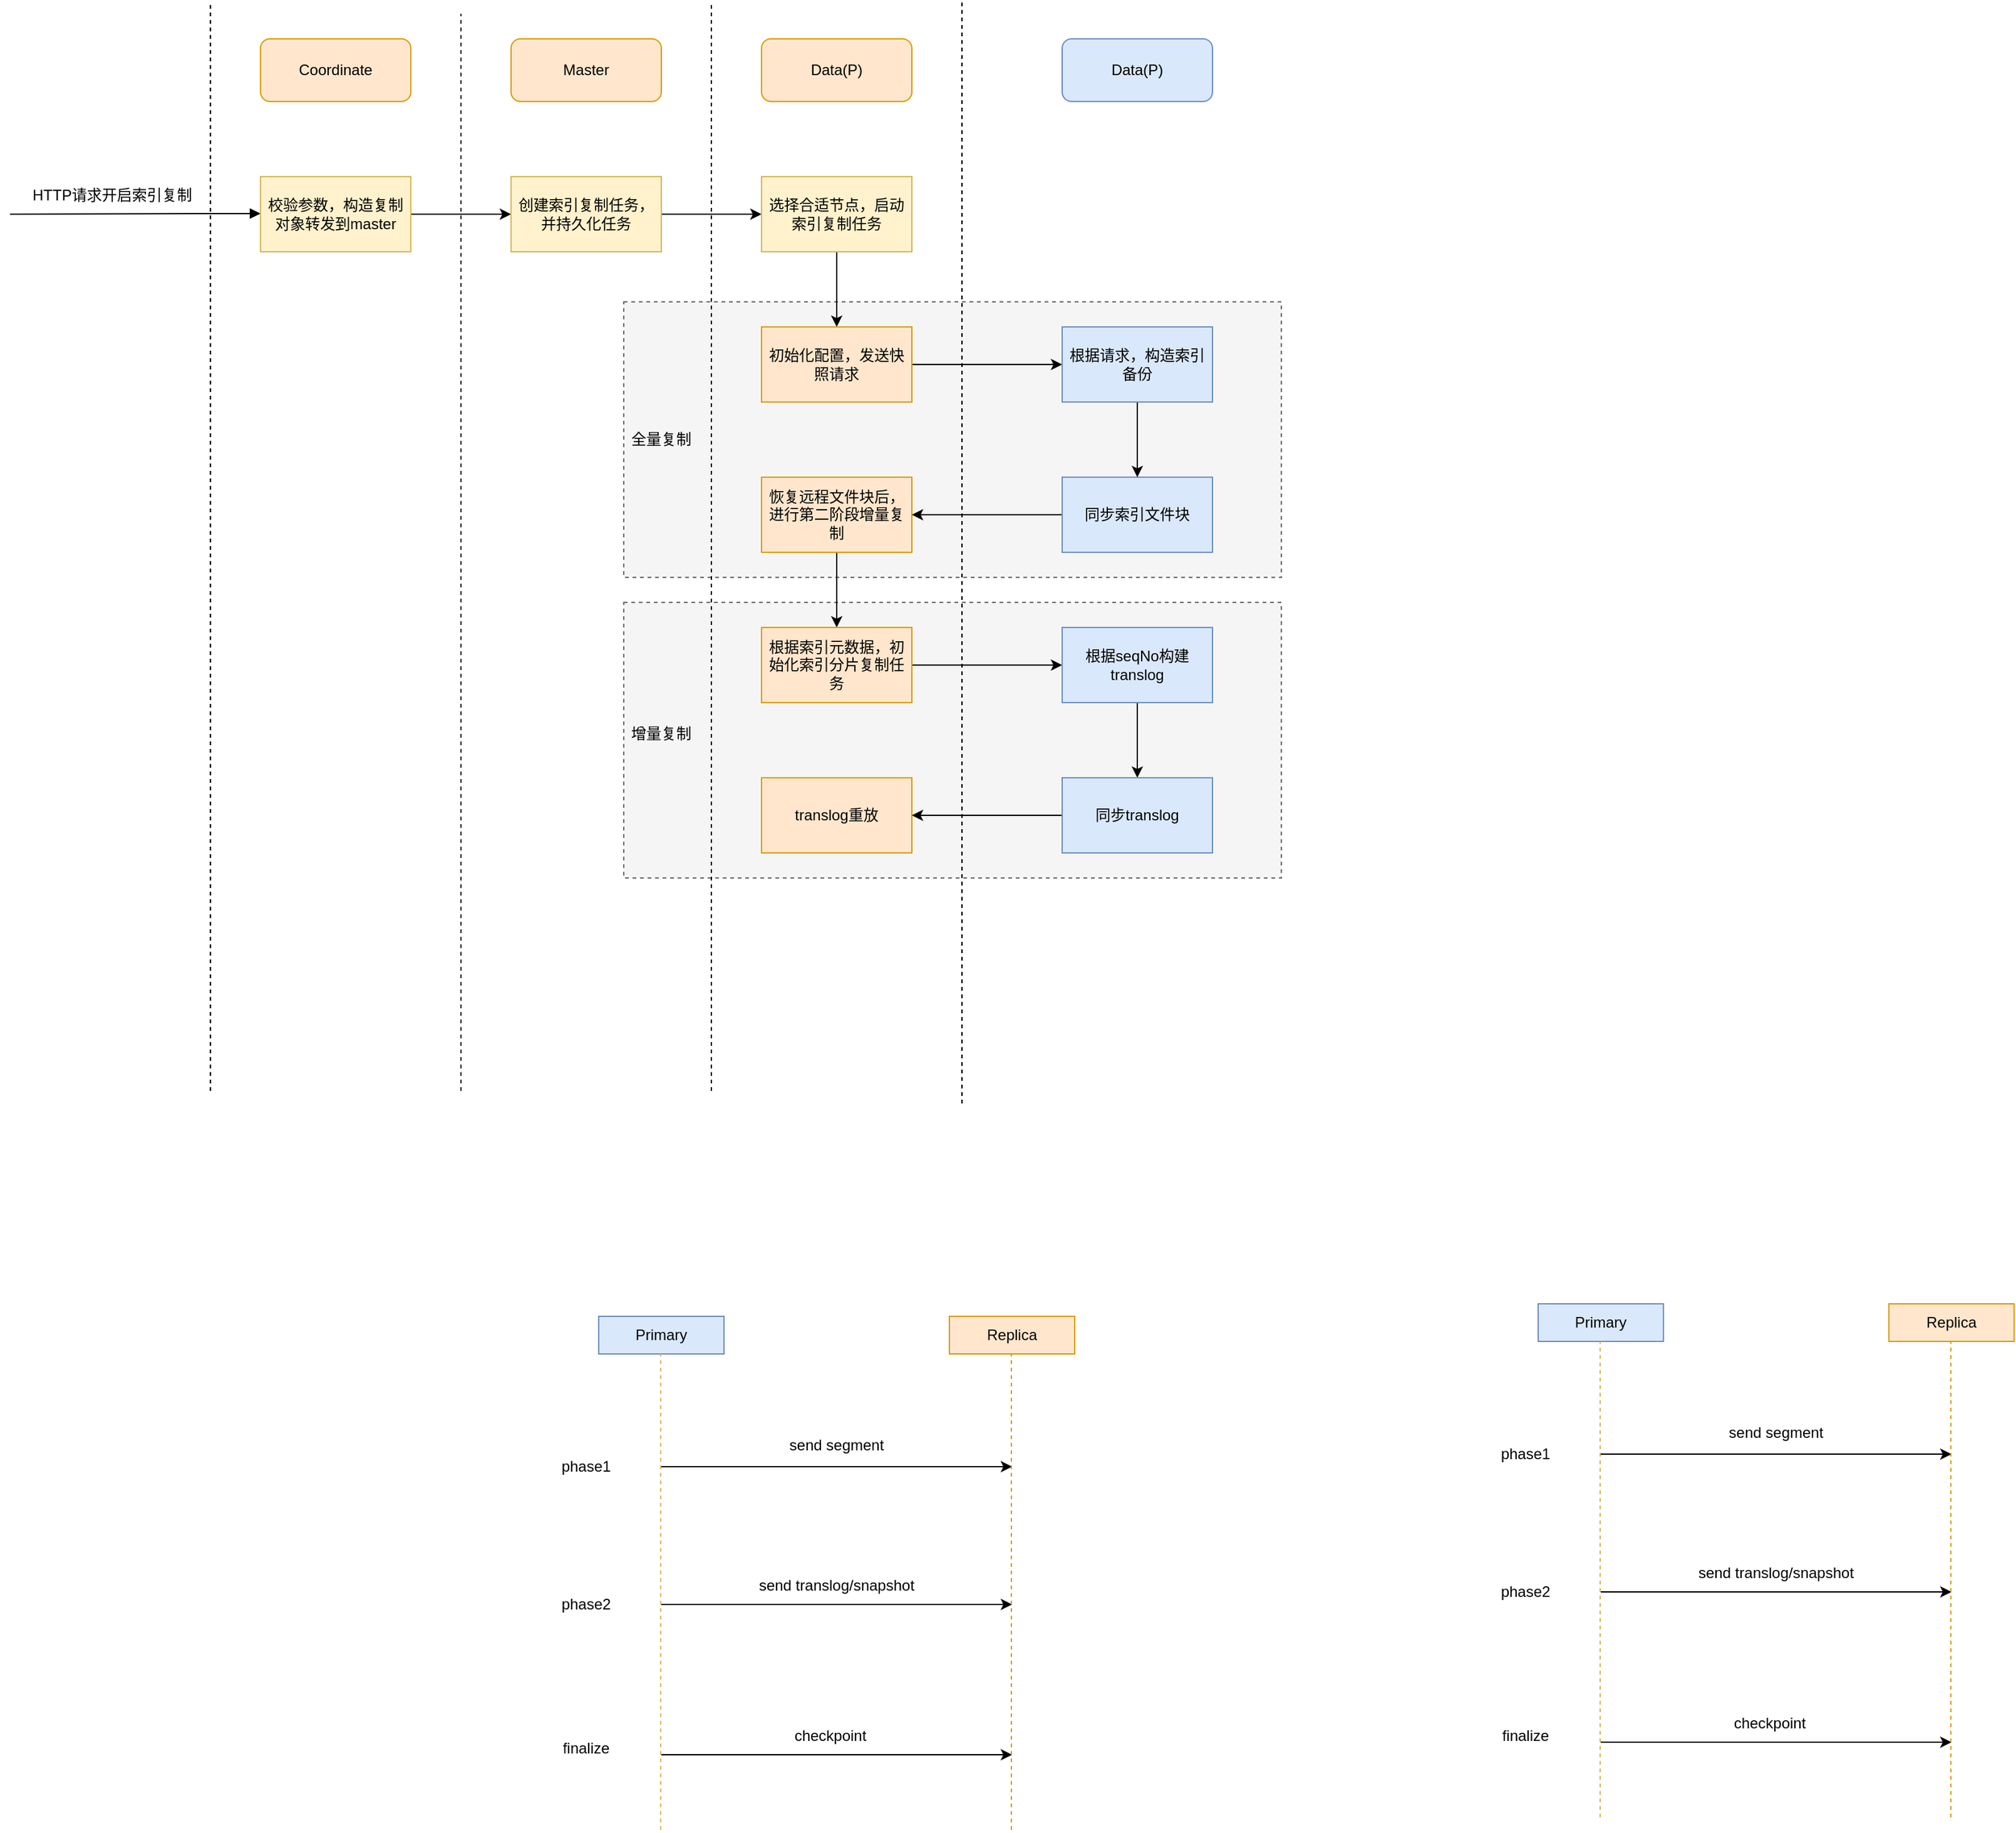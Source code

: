 <mxfile version="21.0.6" type="github">
  <diagram id="kgpKYQtTHZ0yAKxKKP6v" name="Page-1">
    <mxGraphModel dx="1834" dy="796" grid="0" gridSize="10" guides="1" tooltips="1" connect="1" arrows="1" fold="1" page="0" pageScale="1" pageWidth="1169" pageHeight="1654" math="0" shadow="0">
      <root>
        <mxCell id="0" />
        <mxCell id="1" parent="0" />
        <mxCell id="WmvgUTqw2XlQgtCc3bEv-22" value="" style="rounded=0;whiteSpace=wrap;html=1;dashed=1;fillColor=#f5f5f5;fontColor=#333333;strokeColor=#666666;" vertex="1" parent="1">
          <mxGeometry x="490" y="560" width="525" height="220" as="geometry" />
        </mxCell>
        <mxCell id="WmvgUTqw2XlQgtCc3bEv-21" value="" style="rounded=0;whiteSpace=wrap;html=1;dashed=1;fillColor=#f5f5f5;strokeColor=#666666;fontColor=#333333;" vertex="1" parent="1">
          <mxGeometry x="490" y="320" width="525" height="220" as="geometry" />
        </mxCell>
        <mxCell id="PM9TSfu3fzQXG_fMd-_V-1" value="" style="endArrow=none;html=1;rounded=0;dashed=1;" parent="1" edge="1">
          <mxGeometry width="50" height="50" relative="1" as="geometry">
            <mxPoint x="160" y="950" as="sourcePoint" />
            <mxPoint x="160" y="80" as="targetPoint" />
          </mxGeometry>
        </mxCell>
        <mxCell id="PM9TSfu3fzQXG_fMd-_V-2" value="Coordinate" style="rounded=1;whiteSpace=wrap;html=1;fillColor=#ffe6cc;strokeColor=#d79b00;" parent="1" vertex="1">
          <mxGeometry x="200" y="110" width="120" height="50" as="geometry" />
        </mxCell>
        <mxCell id="PM9TSfu3fzQXG_fMd-_V-3" value="" style="endArrow=none;html=1;rounded=0;dashed=1;" parent="1" edge="1">
          <mxGeometry width="50" height="50" relative="1" as="geometry">
            <mxPoint x="560" y="950" as="sourcePoint" />
            <mxPoint x="560" y="80" as="targetPoint" />
          </mxGeometry>
        </mxCell>
        <mxCell id="PM9TSfu3fzQXG_fMd-_V-5" value="" style="endArrow=block;html=1;rounded=0;endFill=1;" parent="1" edge="1">
          <mxGeometry relative="1" as="geometry">
            <mxPoint y="250" as="sourcePoint" />
            <mxPoint x="200" y="249.5" as="targetPoint" />
            <Array as="points">
              <mxPoint x="150" y="249.5" />
            </Array>
          </mxGeometry>
        </mxCell>
        <mxCell id="PM9TSfu3fzQXG_fMd-_V-7" value="Master" style="rounded=1;whiteSpace=wrap;html=1;fillColor=#ffe6cc;strokeColor=#d79b00;" parent="1" vertex="1">
          <mxGeometry x="400" y="110" width="120" height="50" as="geometry" />
        </mxCell>
        <mxCell id="WmvgUTqw2XlQgtCc3bEv-4" style="edgeStyle=orthogonalEdgeStyle;rounded=0;orthogonalLoop=1;jettySize=auto;html=1;exitX=1;exitY=0.5;exitDx=0;exitDy=0;entryX=0;entryY=0.5;entryDx=0;entryDy=0;" edge="1" parent="1" source="PM9TSfu3fzQXG_fMd-_V-8" target="PM9TSfu3fzQXG_fMd-_V-10">
          <mxGeometry relative="1" as="geometry" />
        </mxCell>
        <mxCell id="PM9TSfu3fzQXG_fMd-_V-8" value="校验参数，构造复制对象转发到master" style="rounded=0;whiteSpace=wrap;html=1;fillColor=#fff2cc;strokeColor=#d6b656;" parent="1" vertex="1">
          <mxGeometry x="200" y="220" width="120" height="60" as="geometry" />
        </mxCell>
        <mxCell id="WmvgUTqw2XlQgtCc3bEv-7" style="edgeStyle=orthogonalEdgeStyle;rounded=0;orthogonalLoop=1;jettySize=auto;html=1;exitX=1;exitY=0.5;exitDx=0;exitDy=0;entryX=0;entryY=0.5;entryDx=0;entryDy=0;" edge="1" parent="1" source="PM9TSfu3fzQXG_fMd-_V-10" target="Iq0vz-vZi5H4jPWASZ7c-6">
          <mxGeometry relative="1" as="geometry" />
        </mxCell>
        <mxCell id="PM9TSfu3fzQXG_fMd-_V-10" value="创建索引复制任务，并持久化任务" style="rounded=0;whiteSpace=wrap;html=1;fillColor=#fff2cc;strokeColor=#d6b656;" parent="1" vertex="1">
          <mxGeometry x="400" y="220" width="120" height="60" as="geometry" />
        </mxCell>
        <mxCell id="PM9TSfu3fzQXG_fMd-_V-14" value="" style="endArrow=none;html=1;rounded=0;dashed=1;" parent="1" edge="1">
          <mxGeometry width="50" height="50" relative="1" as="geometry">
            <mxPoint x="360" y="950" as="sourcePoint" />
            <mxPoint x="360" y="90" as="targetPoint" />
          </mxGeometry>
        </mxCell>
        <mxCell id="PM9TSfu3fzQXG_fMd-_V-15" value="Data(P)" style="rounded=1;whiteSpace=wrap;html=1;fillColor=#ffe6cc;strokeColor=#d79b00;" parent="1" vertex="1">
          <mxGeometry x="600" y="110" width="120" height="50" as="geometry" />
        </mxCell>
        <mxCell id="Iq0vz-vZi5H4jPWASZ7c-3" value="Data(P)" style="rounded=1;whiteSpace=wrap;html=1;fillColor=#dae8fc;strokeColor=#6c8ebf;" parent="1" vertex="1">
          <mxGeometry x="840" y="110" width="120" height="50" as="geometry" />
        </mxCell>
        <mxCell id="Iq0vz-vZi5H4jPWASZ7c-4" value="" style="endArrow=none;html=1;rounded=0;dashed=1;" parent="1" edge="1">
          <mxGeometry width="50" height="50" relative="1" as="geometry">
            <mxPoint x="760" y="960" as="sourcePoint" />
            <mxPoint x="760" y="80" as="targetPoint" />
          </mxGeometry>
        </mxCell>
        <mxCell id="WmvgUTqw2XlQgtCc3bEv-9" style="edgeStyle=orthogonalEdgeStyle;rounded=0;orthogonalLoop=1;jettySize=auto;html=1;exitX=0.5;exitY=1;exitDx=0;exitDy=0;entryX=0.5;entryY=0;entryDx=0;entryDy=0;" edge="1" parent="1" source="Iq0vz-vZi5H4jPWASZ7c-6" target="Iq0vz-vZi5H4jPWASZ7c-9">
          <mxGeometry relative="1" as="geometry" />
        </mxCell>
        <mxCell id="Iq0vz-vZi5H4jPWASZ7c-6" value="选择合适节点，启动索引复制任务" style="rounded=0;whiteSpace=wrap;html=1;fillColor=#fff2cc;strokeColor=#d6b656;" parent="1" vertex="1">
          <mxGeometry x="600" y="220" width="120" height="60" as="geometry" />
        </mxCell>
        <mxCell id="WmvgUTqw2XlQgtCc3bEv-8" style="edgeStyle=orthogonalEdgeStyle;rounded=0;orthogonalLoop=1;jettySize=auto;html=1;exitX=1;exitY=0.5;exitDx=0;exitDy=0;entryX=0;entryY=0.5;entryDx=0;entryDy=0;" edge="1" parent="1" source="Iq0vz-vZi5H4jPWASZ7c-9" target="Iq0vz-vZi5H4jPWASZ7c-14">
          <mxGeometry relative="1" as="geometry" />
        </mxCell>
        <mxCell id="Iq0vz-vZi5H4jPWASZ7c-9" value="初始化配置，发送快照请求" style="rounded=0;whiteSpace=wrap;html=1;fillColor=#ffe6cc;strokeColor=#d79b00;" parent="1" vertex="1">
          <mxGeometry x="600" y="340" width="120" height="60" as="geometry" />
        </mxCell>
        <mxCell id="WmvgUTqw2XlQgtCc3bEv-18" style="edgeStyle=orthogonalEdgeStyle;rounded=0;orthogonalLoop=1;jettySize=auto;html=1;exitX=0.5;exitY=1;exitDx=0;exitDy=0;" edge="1" parent="1" source="Iq0vz-vZi5H4jPWASZ7c-10" target="Iq0vz-vZi5H4jPWASZ7c-19">
          <mxGeometry relative="1" as="geometry" />
        </mxCell>
        <mxCell id="Iq0vz-vZi5H4jPWASZ7c-10" value="恢复远程文件块后，进行第二阶段增量复制" style="rounded=0;whiteSpace=wrap;html=1;fillColor=#ffe6cc;strokeColor=#d79b00;" parent="1" vertex="1">
          <mxGeometry x="600" y="460" width="120" height="60" as="geometry" />
        </mxCell>
        <mxCell id="WmvgUTqw2XlQgtCc3bEv-13" style="edgeStyle=orthogonalEdgeStyle;rounded=0;orthogonalLoop=1;jettySize=auto;html=1;exitX=0;exitY=0.5;exitDx=0;exitDy=0;entryX=1;entryY=0.5;entryDx=0;entryDy=0;" edge="1" parent="1" source="Iq0vz-vZi5H4jPWASZ7c-12" target="Iq0vz-vZi5H4jPWASZ7c-10">
          <mxGeometry relative="1" as="geometry" />
        </mxCell>
        <mxCell id="Iq0vz-vZi5H4jPWASZ7c-12" value="同步索引文件块" style="rounded=0;whiteSpace=wrap;html=1;fillColor=#dae8fc;strokeColor=#6c8ebf;" parent="1" vertex="1">
          <mxGeometry x="840" y="460" width="120" height="60" as="geometry" />
        </mxCell>
        <mxCell id="WmvgUTqw2XlQgtCc3bEv-17" style="edgeStyle=orthogonalEdgeStyle;rounded=0;orthogonalLoop=1;jettySize=auto;html=1;exitX=0.5;exitY=1;exitDx=0;exitDy=0;entryX=0.5;entryY=0;entryDx=0;entryDy=0;" edge="1" parent="1" source="Iq0vz-vZi5H4jPWASZ7c-14" target="Iq0vz-vZi5H4jPWASZ7c-12">
          <mxGeometry relative="1" as="geometry" />
        </mxCell>
        <mxCell id="Iq0vz-vZi5H4jPWASZ7c-14" value="根据请求，构造索引备份" style="rounded=0;whiteSpace=wrap;html=1;fillColor=#dae8fc;strokeColor=#6c8ebf;" parent="1" vertex="1">
          <mxGeometry x="840" y="340" width="120" height="60" as="geometry" />
        </mxCell>
        <mxCell id="WmvgUTqw2XlQgtCc3bEv-19" style="edgeStyle=orthogonalEdgeStyle;rounded=0;orthogonalLoop=1;jettySize=auto;html=1;exitX=1;exitY=0.5;exitDx=0;exitDy=0;entryX=0;entryY=0.5;entryDx=0;entryDy=0;" edge="1" parent="1" source="Iq0vz-vZi5H4jPWASZ7c-19" target="Iq0vz-vZi5H4jPWASZ7c-23">
          <mxGeometry relative="1" as="geometry" />
        </mxCell>
        <mxCell id="Iq0vz-vZi5H4jPWASZ7c-19" value="根据索引元数据，初始化索引分片复制任务" style="rounded=0;whiteSpace=wrap;html=1;fillColor=#ffe6cc;strokeColor=#d79b00;" parent="1" vertex="1">
          <mxGeometry x="600" y="580" width="120" height="60" as="geometry" />
        </mxCell>
        <mxCell id="WmvgUTqw2XlQgtCc3bEv-20" value="" style="edgeStyle=orthogonalEdgeStyle;rounded=0;orthogonalLoop=1;jettySize=auto;html=1;" edge="1" parent="1" source="Iq0vz-vZi5H4jPWASZ7c-23" target="Iq0vz-vZi5H4jPWASZ7c-27">
          <mxGeometry relative="1" as="geometry" />
        </mxCell>
        <mxCell id="Iq0vz-vZi5H4jPWASZ7c-23" value="根据seqNo构建translog" style="rounded=0;whiteSpace=wrap;html=1;fillColor=#dae8fc;strokeColor=#6c8ebf;" parent="1" vertex="1">
          <mxGeometry x="840" y="580" width="120" height="60" as="geometry" />
        </mxCell>
        <mxCell id="Iq0vz-vZi5H4jPWASZ7c-25" value="translog重放" style="rounded=0;whiteSpace=wrap;html=1;fillColor=#ffe6cc;strokeColor=#d79b00;" parent="1" vertex="1">
          <mxGeometry x="600" y="700" width="120" height="60" as="geometry" />
        </mxCell>
        <mxCell id="WmvgUTqw2XlQgtCc3bEv-14" style="edgeStyle=orthogonalEdgeStyle;rounded=0;orthogonalLoop=1;jettySize=auto;html=1;exitX=0;exitY=0.5;exitDx=0;exitDy=0;entryX=1;entryY=0.5;entryDx=0;entryDy=0;" edge="1" parent="1" source="Iq0vz-vZi5H4jPWASZ7c-27" target="Iq0vz-vZi5H4jPWASZ7c-25">
          <mxGeometry relative="1" as="geometry" />
        </mxCell>
        <mxCell id="Iq0vz-vZi5H4jPWASZ7c-27" value="同步translog" style="rounded=0;whiteSpace=wrap;html=1;fillColor=#dae8fc;strokeColor=#6c8ebf;" parent="1" vertex="1">
          <mxGeometry x="840" y="700" width="120" height="60" as="geometry" />
        </mxCell>
        <mxCell id="08Mjr4CzPSgtlPon4W4M-8" value="" style="endArrow=classic;html=1;rounded=0;" parent="1" edge="1">
          <mxGeometry width="50" height="50" relative="1" as="geometry">
            <mxPoint x="520" y="1360" as="sourcePoint" />
            <mxPoint x="800" y="1360" as="targetPoint" />
          </mxGeometry>
        </mxCell>
        <mxCell id="08Mjr4CzPSgtlPon4W4M-12" value="" style="endArrow=classic;html=1;rounded=0;" parent="1" edge="1">
          <mxGeometry width="50" height="50" relative="1" as="geometry">
            <mxPoint x="520" y="1480" as="sourcePoint" />
            <mxPoint x="800" y="1480" as="targetPoint" />
          </mxGeometry>
        </mxCell>
        <mxCell id="08Mjr4CzPSgtlPon4W4M-14" value="phase1" style="text;html=1;strokeColor=none;fillColor=none;align=center;verticalAlign=middle;whiteSpace=wrap;rounded=0;" parent="1" vertex="1">
          <mxGeometry x="430" y="1235" width="60" height="30" as="geometry" />
        </mxCell>
        <mxCell id="08Mjr4CzPSgtlPon4W4M-15" value="phase2" style="text;html=1;strokeColor=none;fillColor=none;align=center;verticalAlign=middle;whiteSpace=wrap;rounded=0;" parent="1" vertex="1">
          <mxGeometry x="430" y="1345" width="60" height="30" as="geometry" />
        </mxCell>
        <mxCell id="08Mjr4CzPSgtlPon4W4M-16" value="finalize" style="text;html=1;strokeColor=none;fillColor=none;align=center;verticalAlign=middle;whiteSpace=wrap;rounded=0;" parent="1" vertex="1">
          <mxGeometry x="430" y="1460" width="60" height="30" as="geometry" />
        </mxCell>
        <mxCell id="08Mjr4CzPSgtlPon4W4M-24" value="" style="endArrow=classic;html=1;rounded=0;" parent="1" edge="1">
          <mxGeometry width="50" height="50" relative="1" as="geometry">
            <mxPoint x="520" y="1250" as="sourcePoint" />
            <mxPoint x="800" y="1250" as="targetPoint" />
          </mxGeometry>
        </mxCell>
        <mxCell id="08Mjr4CzPSgtlPon4W4M-26" value="Primary" style="rounded=0;whiteSpace=wrap;html=1;fillColor=#dae8fc;strokeColor=#6c8ebf;" parent="1" vertex="1">
          <mxGeometry x="470" y="1130" width="100" height="30" as="geometry" />
        </mxCell>
        <mxCell id="08Mjr4CzPSgtlPon4W4M-27" value="" style="endArrow=none;html=1;rounded=0;dashed=1;fillColor=#fff2cc;strokeColor=#d6b656;" parent="1" edge="1">
          <mxGeometry width="50" height="50" relative="1" as="geometry">
            <mxPoint x="519.5" y="1540" as="sourcePoint" />
            <mxPoint x="519.5" y="1160" as="targetPoint" />
          </mxGeometry>
        </mxCell>
        <mxCell id="08Mjr4CzPSgtlPon4W4M-28" value="Replica" style="rounded=0;whiteSpace=wrap;html=1;fillColor=#ffe6cc;strokeColor=#d79b00;" parent="1" vertex="1">
          <mxGeometry x="750" y="1130" width="100" height="30" as="geometry" />
        </mxCell>
        <mxCell id="08Mjr4CzPSgtlPon4W4M-29" value="" style="endArrow=none;html=1;rounded=0;dashed=1;fillColor=#ffe6cc;strokeColor=#d79b00;" parent="1" edge="1">
          <mxGeometry width="50" height="50" relative="1" as="geometry">
            <mxPoint x="799.5" y="1540" as="sourcePoint" />
            <mxPoint x="799.5" y="1160" as="targetPoint" />
          </mxGeometry>
        </mxCell>
        <mxCell id="08Mjr4CzPSgtlPon4W4M-31" value="send segment" style="text;html=1;strokeColor=none;fillColor=none;align=center;verticalAlign=middle;whiteSpace=wrap;rounded=0;" parent="1" vertex="1">
          <mxGeometry x="615" y="1220" width="90" height="25" as="geometry" />
        </mxCell>
        <mxCell id="08Mjr4CzPSgtlPon4W4M-32" value="send translog/snapshot" style="text;html=1;strokeColor=none;fillColor=none;align=center;verticalAlign=middle;whiteSpace=wrap;rounded=0;" parent="1" vertex="1">
          <mxGeometry x="595" y="1330" width="130" height="30" as="geometry" />
        </mxCell>
        <mxCell id="08Mjr4CzPSgtlPon4W4M-33" value="checkpoint" style="text;html=1;strokeColor=none;fillColor=none;align=center;verticalAlign=middle;whiteSpace=wrap;rounded=0;" parent="1" vertex="1">
          <mxGeometry x="590" y="1450" width="130" height="30" as="geometry" />
        </mxCell>
        <mxCell id="BRsfPpCAPz9ScMx33HAy-1" value="" style="endArrow=classic;html=1;rounded=0;" parent="1" edge="1">
          <mxGeometry width="50" height="50" relative="1" as="geometry">
            <mxPoint x="1270" y="1350" as="sourcePoint" />
            <mxPoint x="1550" y="1350" as="targetPoint" />
          </mxGeometry>
        </mxCell>
        <mxCell id="BRsfPpCAPz9ScMx33HAy-2" value="" style="endArrow=classic;html=1;rounded=0;" parent="1" edge="1">
          <mxGeometry width="50" height="50" relative="1" as="geometry">
            <mxPoint x="1270" y="1470" as="sourcePoint" />
            <mxPoint x="1550" y="1470" as="targetPoint" />
          </mxGeometry>
        </mxCell>
        <mxCell id="BRsfPpCAPz9ScMx33HAy-3" value="phase1" style="text;html=1;strokeColor=none;fillColor=none;align=center;verticalAlign=middle;whiteSpace=wrap;rounded=0;" parent="1" vertex="1">
          <mxGeometry x="1180" y="1225" width="60" height="30" as="geometry" />
        </mxCell>
        <mxCell id="BRsfPpCAPz9ScMx33HAy-4" value="phase2" style="text;html=1;strokeColor=none;fillColor=none;align=center;verticalAlign=middle;whiteSpace=wrap;rounded=0;" parent="1" vertex="1">
          <mxGeometry x="1180" y="1335" width="60" height="30" as="geometry" />
        </mxCell>
        <mxCell id="BRsfPpCAPz9ScMx33HAy-5" value="finalize" style="text;html=1;strokeColor=none;fillColor=none;align=center;verticalAlign=middle;whiteSpace=wrap;rounded=0;" parent="1" vertex="1">
          <mxGeometry x="1180" y="1450" width="60" height="30" as="geometry" />
        </mxCell>
        <mxCell id="BRsfPpCAPz9ScMx33HAy-6" value="" style="endArrow=classic;html=1;rounded=0;" parent="1" edge="1">
          <mxGeometry width="50" height="50" relative="1" as="geometry">
            <mxPoint x="1270" y="1240" as="sourcePoint" />
            <mxPoint x="1550" y="1240" as="targetPoint" />
          </mxGeometry>
        </mxCell>
        <mxCell id="BRsfPpCAPz9ScMx33HAy-7" value="Primary" style="rounded=0;whiteSpace=wrap;html=1;fillColor=#dae8fc;strokeColor=#6c8ebf;" parent="1" vertex="1">
          <mxGeometry x="1220" y="1120" width="100" height="30" as="geometry" />
        </mxCell>
        <mxCell id="BRsfPpCAPz9ScMx33HAy-8" value="" style="endArrow=none;html=1;rounded=0;dashed=1;fillColor=#fff2cc;strokeColor=#d6b656;" parent="1" edge="1">
          <mxGeometry width="50" height="50" relative="1" as="geometry">
            <mxPoint x="1269.5" y="1530" as="sourcePoint" />
            <mxPoint x="1269.5" y="1150" as="targetPoint" />
          </mxGeometry>
        </mxCell>
        <mxCell id="BRsfPpCAPz9ScMx33HAy-9" value="Replica" style="rounded=0;whiteSpace=wrap;html=1;fillColor=#ffe6cc;strokeColor=#d79b00;" parent="1" vertex="1">
          <mxGeometry x="1500" y="1120" width="100" height="30" as="geometry" />
        </mxCell>
        <mxCell id="BRsfPpCAPz9ScMx33HAy-10" value="" style="endArrow=none;html=1;rounded=0;dashed=1;fillColor=#ffe6cc;strokeColor=#d79b00;" parent="1" edge="1">
          <mxGeometry width="50" height="50" relative="1" as="geometry">
            <mxPoint x="1549.5" y="1530" as="sourcePoint" />
            <mxPoint x="1549.5" y="1150" as="targetPoint" />
          </mxGeometry>
        </mxCell>
        <mxCell id="BRsfPpCAPz9ScMx33HAy-11" value="send segment" style="text;html=1;strokeColor=none;fillColor=none;align=center;verticalAlign=middle;whiteSpace=wrap;rounded=0;" parent="1" vertex="1">
          <mxGeometry x="1365" y="1210" width="90" height="25" as="geometry" />
        </mxCell>
        <mxCell id="BRsfPpCAPz9ScMx33HAy-12" value="send translog/snapshot" style="text;html=1;strokeColor=none;fillColor=none;align=center;verticalAlign=middle;whiteSpace=wrap;rounded=0;" parent="1" vertex="1">
          <mxGeometry x="1345" y="1320" width="130" height="30" as="geometry" />
        </mxCell>
        <mxCell id="BRsfPpCAPz9ScMx33HAy-13" value="checkpoint" style="text;html=1;strokeColor=none;fillColor=none;align=center;verticalAlign=middle;whiteSpace=wrap;rounded=0;" parent="1" vertex="1">
          <mxGeometry x="1340" y="1440" width="130" height="30" as="geometry" />
        </mxCell>
        <mxCell id="WmvgUTqw2XlQgtCc3bEv-2" value="&amp;nbsp;HTTP请求开启索引复制" style="text;html=1;strokeColor=none;fillColor=none;align=center;verticalAlign=middle;whiteSpace=wrap;rounded=0;" vertex="1" parent="1">
          <mxGeometry x="10" y="220" width="140" height="30" as="geometry" />
        </mxCell>
        <mxCell id="WmvgUTqw2XlQgtCc3bEv-23" value="全量复制" style="text;html=1;strokeColor=none;fillColor=none;align=center;verticalAlign=middle;whiteSpace=wrap;rounded=0;" vertex="1" parent="1">
          <mxGeometry x="490" y="415" width="60" height="30" as="geometry" />
        </mxCell>
        <mxCell id="WmvgUTqw2XlQgtCc3bEv-24" value="增量复制" style="text;html=1;strokeColor=none;fillColor=none;align=center;verticalAlign=middle;whiteSpace=wrap;rounded=0;" vertex="1" parent="1">
          <mxGeometry x="490" y="650" width="60" height="30" as="geometry" />
        </mxCell>
      </root>
    </mxGraphModel>
  </diagram>
</mxfile>
